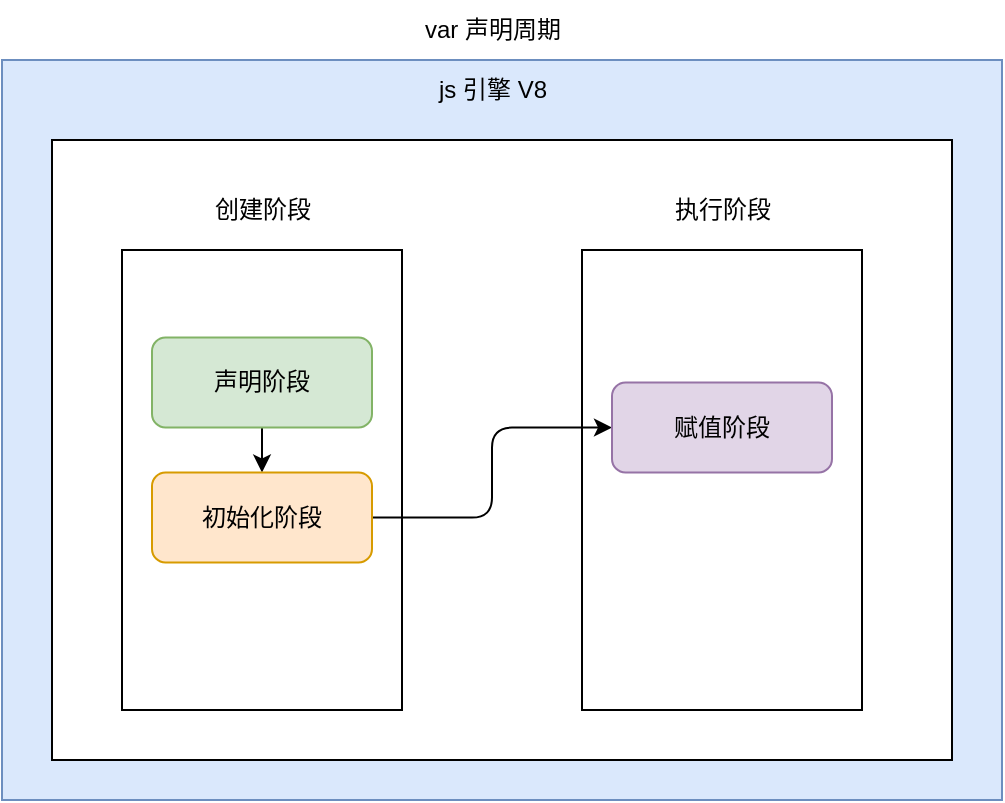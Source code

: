 <mxfile version="20.5.1" type="github">
  <diagram id="lsVCyM3tn3OHhfp2HoWZ" name="第 1 页">
    <mxGraphModel dx="1426" dy="737" grid="1" gridSize="10" guides="1" tooltips="1" connect="1" arrows="1" fold="1" page="1" pageScale="1" pageWidth="3300" pageHeight="4681" math="0" shadow="0">
      <root>
        <mxCell id="0" />
        <mxCell id="1" parent="0" />
        <mxCell id="tjirZ_yRXvAcRFI_adHg-1" value="" style="rounded=0;whiteSpace=wrap;html=1;fillColor=#dae8fc;strokeColor=#6c8ebf;" parent="1" vertex="1">
          <mxGeometry x="500" y="120" width="500" height="370" as="geometry" />
        </mxCell>
        <mxCell id="tjirZ_yRXvAcRFI_adHg-2" value="js 引擎 V8" style="text;html=1;align=center;verticalAlign=middle;resizable=0;points=[];autosize=1;strokeColor=none;fillColor=none;" parent="1" vertex="1">
          <mxGeometry x="705" y="120" width="80" height="30" as="geometry" />
        </mxCell>
        <mxCell id="tjirZ_yRXvAcRFI_adHg-3" value="" style="rounded=0;whiteSpace=wrap;html=1;" parent="1" vertex="1">
          <mxGeometry x="525" y="160" width="450" height="310" as="geometry" />
        </mxCell>
        <mxCell id="tjirZ_yRXvAcRFI_adHg-4" value="" style="rounded=0;whiteSpace=wrap;html=1;" parent="1" vertex="1">
          <mxGeometry x="560" y="215" width="140" height="230" as="geometry" />
        </mxCell>
        <mxCell id="tjirZ_yRXvAcRFI_adHg-5" value="" style="rounded=0;whiteSpace=wrap;html=1;" parent="1" vertex="1">
          <mxGeometry x="790" y="215" width="140" height="230" as="geometry" />
        </mxCell>
        <mxCell id="9zKOUvRgtgeYwEA6DW7h-1" value="创建阶段" style="text;html=1;align=center;verticalAlign=middle;resizable=0;points=[];autosize=1;strokeColor=none;fillColor=none;" vertex="1" parent="1">
          <mxGeometry x="595" y="180" width="70" height="30" as="geometry" />
        </mxCell>
        <mxCell id="9zKOUvRgtgeYwEA6DW7h-2" value="执行阶段" style="text;html=1;align=center;verticalAlign=middle;resizable=0;points=[];autosize=1;strokeColor=none;fillColor=none;" vertex="1" parent="1">
          <mxGeometry x="825" y="180" width="70" height="30" as="geometry" />
        </mxCell>
        <mxCell id="9zKOUvRgtgeYwEA6DW7h-8" style="edgeStyle=orthogonalEdgeStyle;rounded=0;orthogonalLoop=1;jettySize=auto;html=1;exitX=0.5;exitY=1;exitDx=0;exitDy=0;entryX=0.5;entryY=0;entryDx=0;entryDy=0;" edge="1" parent="1" source="9zKOUvRgtgeYwEA6DW7h-3" target="9zKOUvRgtgeYwEA6DW7h-4">
          <mxGeometry relative="1" as="geometry" />
        </mxCell>
        <mxCell id="9zKOUvRgtgeYwEA6DW7h-3" value="声明阶段" style="rounded=1;whiteSpace=wrap;html=1;fillColor=#d5e8d4;strokeColor=#82b366;" vertex="1" parent="1">
          <mxGeometry x="575" y="258.75" width="110" height="45" as="geometry" />
        </mxCell>
        <mxCell id="9zKOUvRgtgeYwEA6DW7h-9" style="edgeStyle=orthogonalEdgeStyle;rounded=1;orthogonalLoop=1;jettySize=auto;html=1;exitX=1;exitY=0.5;exitDx=0;exitDy=0;entryX=0;entryY=0.5;entryDx=0;entryDy=0;" edge="1" parent="1" source="9zKOUvRgtgeYwEA6DW7h-4" target="9zKOUvRgtgeYwEA6DW7h-6">
          <mxGeometry relative="1" as="geometry" />
        </mxCell>
        <mxCell id="9zKOUvRgtgeYwEA6DW7h-4" value="初始化阶段" style="rounded=1;whiteSpace=wrap;html=1;fillColor=#ffe6cc;strokeColor=#d79b00;" vertex="1" parent="1">
          <mxGeometry x="575" y="326.25" width="110" height="45" as="geometry" />
        </mxCell>
        <mxCell id="9zKOUvRgtgeYwEA6DW7h-6" value="赋值阶段" style="rounded=1;whiteSpace=wrap;html=1;fillColor=#e1d5e7;strokeColor=#9673a6;" vertex="1" parent="1">
          <mxGeometry x="805" y="281.25" width="110" height="45" as="geometry" />
        </mxCell>
        <mxCell id="9zKOUvRgtgeYwEA6DW7h-10" value="var 声明周期" style="text;html=1;align=center;verticalAlign=middle;resizable=0;points=[];autosize=1;strokeColor=none;fillColor=none;" vertex="1" parent="1">
          <mxGeometry x="700" y="90" width="90" height="30" as="geometry" />
        </mxCell>
      </root>
    </mxGraphModel>
  </diagram>
</mxfile>
